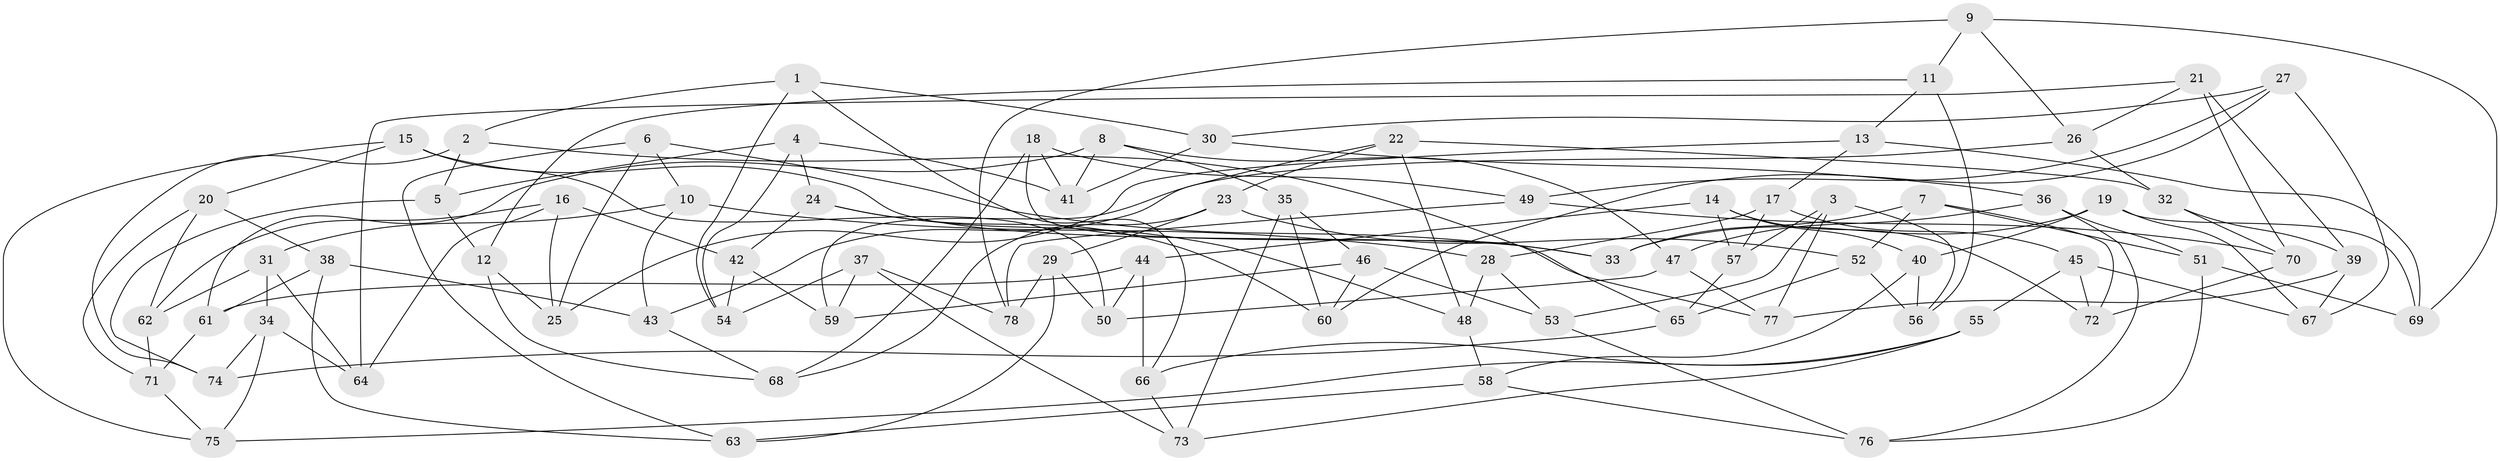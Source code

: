 // coarse degree distribution, {3: 0.28205128205128205, 4: 0.4358974358974359, 5: 0.1282051282051282, 6: 0.05128205128205128, 10: 0.02564102564102564, 8: 0.02564102564102564, 2: 0.02564102564102564, 14: 0.02564102564102564}
// Generated by graph-tools (version 1.1) at 2025/03/03/04/25 22:03:49]
// undirected, 78 vertices, 156 edges
graph export_dot {
graph [start="1"]
  node [color=gray90,style=filled];
  1;
  2;
  3;
  4;
  5;
  6;
  7;
  8;
  9;
  10;
  11;
  12;
  13;
  14;
  15;
  16;
  17;
  18;
  19;
  20;
  21;
  22;
  23;
  24;
  25;
  26;
  27;
  28;
  29;
  30;
  31;
  32;
  33;
  34;
  35;
  36;
  37;
  38;
  39;
  40;
  41;
  42;
  43;
  44;
  45;
  46;
  47;
  48;
  49;
  50;
  51;
  52;
  53;
  54;
  55;
  56;
  57;
  58;
  59;
  60;
  61;
  62;
  63;
  64;
  65;
  66;
  67;
  68;
  69;
  70;
  71;
  72;
  73;
  74;
  75;
  76;
  77;
  78;
  1 -- 2;
  1 -- 66;
  1 -- 54;
  1 -- 30;
  2 -- 5;
  2 -- 77;
  2 -- 74;
  3 -- 57;
  3 -- 77;
  3 -- 56;
  3 -- 53;
  4 -- 24;
  4 -- 54;
  4 -- 41;
  4 -- 5;
  5 -- 12;
  5 -- 74;
  6 -- 33;
  6 -- 10;
  6 -- 63;
  6 -- 25;
  7 -- 33;
  7 -- 52;
  7 -- 72;
  7 -- 51;
  8 -- 41;
  8 -- 35;
  8 -- 61;
  8 -- 47;
  9 -- 11;
  9 -- 26;
  9 -- 78;
  9 -- 69;
  10 -- 28;
  10 -- 43;
  10 -- 31;
  11 -- 56;
  11 -- 13;
  11 -- 12;
  12 -- 25;
  12 -- 68;
  13 -- 69;
  13 -- 17;
  13 -- 25;
  14 -- 72;
  14 -- 57;
  14 -- 40;
  14 -- 44;
  15 -- 50;
  15 -- 75;
  15 -- 20;
  15 -- 33;
  16 -- 64;
  16 -- 42;
  16 -- 25;
  16 -- 62;
  17 -- 45;
  17 -- 57;
  17 -- 28;
  18 -- 49;
  18 -- 68;
  18 -- 65;
  18 -- 41;
  19 -- 67;
  19 -- 33;
  19 -- 69;
  19 -- 40;
  20 -- 71;
  20 -- 62;
  20 -- 38;
  21 -- 39;
  21 -- 70;
  21 -- 64;
  21 -- 26;
  22 -- 23;
  22 -- 48;
  22 -- 32;
  22 -- 59;
  23 -- 68;
  23 -- 52;
  23 -- 29;
  24 -- 42;
  24 -- 60;
  24 -- 48;
  26 -- 32;
  26 -- 43;
  27 -- 67;
  27 -- 30;
  27 -- 49;
  27 -- 60;
  28 -- 48;
  28 -- 53;
  29 -- 50;
  29 -- 78;
  29 -- 63;
  30 -- 41;
  30 -- 36;
  31 -- 34;
  31 -- 64;
  31 -- 62;
  32 -- 70;
  32 -- 39;
  34 -- 74;
  34 -- 75;
  34 -- 64;
  35 -- 46;
  35 -- 73;
  35 -- 60;
  36 -- 76;
  36 -- 47;
  36 -- 51;
  37 -- 73;
  37 -- 59;
  37 -- 54;
  37 -- 78;
  38 -- 61;
  38 -- 63;
  38 -- 43;
  39 -- 77;
  39 -- 67;
  40 -- 56;
  40 -- 58;
  42 -- 54;
  42 -- 59;
  43 -- 68;
  44 -- 61;
  44 -- 50;
  44 -- 66;
  45 -- 55;
  45 -- 67;
  45 -- 72;
  46 -- 60;
  46 -- 53;
  46 -- 59;
  47 -- 50;
  47 -- 77;
  48 -- 58;
  49 -- 78;
  49 -- 70;
  51 -- 69;
  51 -- 76;
  52 -- 65;
  52 -- 56;
  53 -- 76;
  55 -- 73;
  55 -- 66;
  55 -- 75;
  57 -- 65;
  58 -- 76;
  58 -- 63;
  61 -- 71;
  62 -- 71;
  65 -- 74;
  66 -- 73;
  70 -- 72;
  71 -- 75;
}
